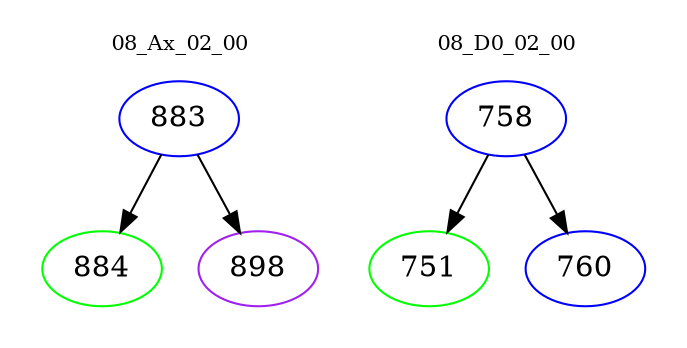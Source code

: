 digraph{
subgraph cluster_0 {
color = white
label = "08_Ax_02_00";
fontsize=10;
T0_883 [label="883", color="blue"]
T0_883 -> T0_884 [color="black"]
T0_884 [label="884", color="green"]
T0_883 -> T0_898 [color="black"]
T0_898 [label="898", color="purple"]
}
subgraph cluster_1 {
color = white
label = "08_D0_02_00";
fontsize=10;
T1_758 [label="758", color="blue"]
T1_758 -> T1_751 [color="black"]
T1_751 [label="751", color="green"]
T1_758 -> T1_760 [color="black"]
T1_760 [label="760", color="blue"]
}
}

